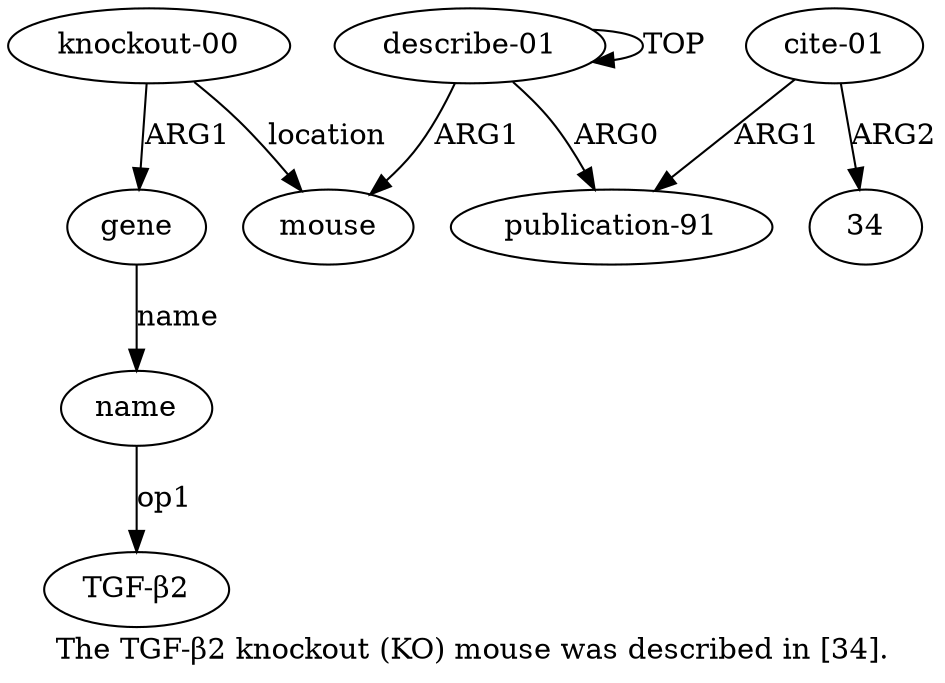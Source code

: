 digraph  {
	graph [label="The TGF-β2 knockout (KO) mouse was described in [34]."];
	node [label="\N"];
	"a6 TGF-β2"	 [color=black,
		gold_ind=-1,
		gold_label="TGF-β2",
		label="TGF-β2",
		test_ind=-1,
		test_label="TGF-β2"];
	"a2 34"	 [color=black,
		gold_ind=-1,
		gold_label=34,
		label=34,
		test_ind=-1,
		test_label=34];
	a1	 [color=black,
		gold_ind=1,
		gold_label="publication-91",
		label="publication-91",
		test_ind=1,
		test_label="publication-91"];
	a0	 [color=black,
		gold_ind=0,
		gold_label="describe-01",
		label="describe-01",
		test_ind=0,
		test_label="describe-01"];
	a0 -> a1 [key=0,
	color=black,
	gold_label=ARG0,
	label=ARG0,
	test_label=ARG0];
a0 -> a0 [key=0,
color=black,
gold_label=TOP,
label=TOP,
test_label=TOP];
a3 [color=black,
gold_ind=3,
gold_label=mouse,
label=mouse,
test_ind=3,
test_label=mouse];
a0 -> a3 [key=0,
color=black,
gold_label=ARG1,
label=ARG1,
test_label=ARG1];
a2 [color=black,
gold_ind=2,
gold_label="cite-01",
label="cite-01",
test_ind=2,
test_label="cite-01"];
a2 -> "a2 34" [key=0,
color=black,
gold_label=ARG2,
label=ARG2,
test_label=ARG2];
a2 -> a1 [key=0,
color=black,
gold_label=ARG1,
label=ARG1,
test_label=ARG1];
a5 [color=black,
gold_ind=5,
gold_label=gene,
label=gene,
test_ind=5,
test_label=gene];
a6 [color=black,
gold_ind=6,
gold_label=name,
label=name,
test_ind=6,
test_label=name];
a5 -> a6 [key=0,
color=black,
gold_label=name,
label=name,
test_label=name];
a4 [color=black,
gold_ind=4,
gold_label="knockout-00",
label="knockout-00",
test_ind=4,
test_label="knockout-00"];
a4 -> a3 [key=0,
color=black,
gold_label=location,
label=location,
test_label=location];
a4 -> a5 [key=0,
color=black,
gold_label=ARG1,
label=ARG1,
test_label=ARG1];
a6 -> "a6 TGF-β2" [key=0,
color=black,
gold_label=op1,
label=op1,
test_label=op1];
}
